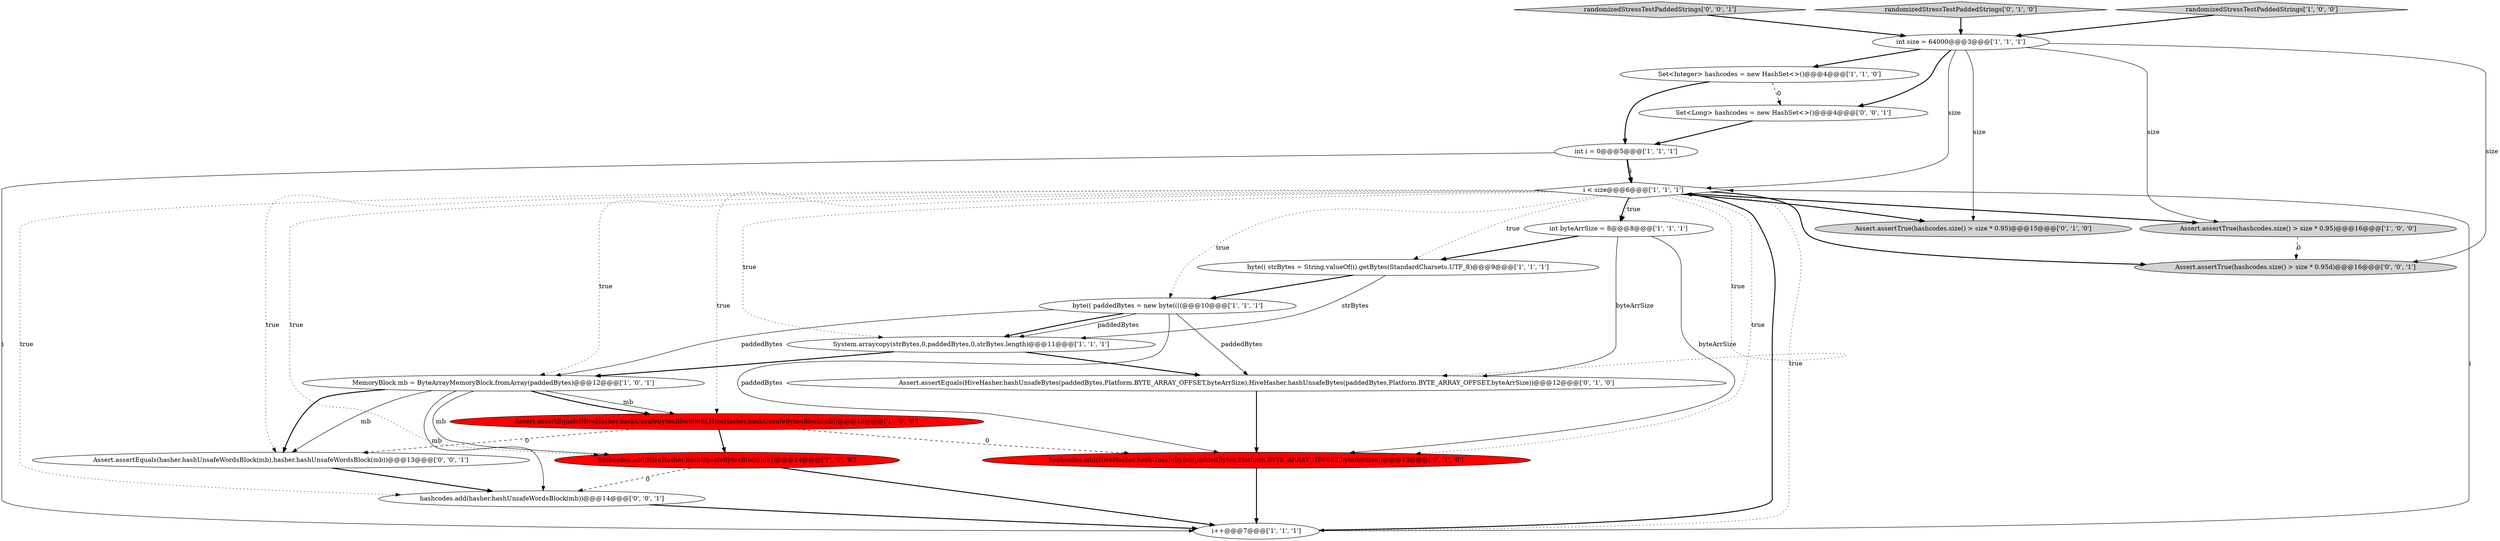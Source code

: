 digraph {
1 [style = filled, label = "int i = 0@@@5@@@['1', '1', '1']", fillcolor = white, shape = ellipse image = "AAA0AAABBB1BBB"];
9 [style = filled, label = "byte(( strBytes = String.valueOf(i).getBytes(StandardCharsets.UTF_8)@@@9@@@['1', '1', '1']", fillcolor = white, shape = ellipse image = "AAA0AAABBB1BBB"];
15 [style = filled, label = "Assert.assertTrue(hashcodes.size() > size * 0.95)@@@15@@@['0', '1', '0']", fillcolor = lightgray, shape = ellipse image = "AAA0AAABBB2BBB"];
8 [style = filled, label = "Set<Integer> hashcodes = new HashSet<>()@@@4@@@['1', '1', '0']", fillcolor = white, shape = ellipse image = "AAA0AAABBB1BBB"];
12 [style = filled, label = "System.arraycopy(strBytes,0,paddedBytes,0,strBytes.length)@@@11@@@['1', '1', '1']", fillcolor = white, shape = ellipse image = "AAA0AAABBB1BBB"];
20 [style = filled, label = "Assert.assertEquals(hasher.hashUnsafeWordsBlock(mb),hasher.hashUnsafeWordsBlock(mb))@@@13@@@['0', '0', '1']", fillcolor = white, shape = ellipse image = "AAA0AAABBB3BBB"];
6 [style = filled, label = "Assert.assertEquals(HiveHasher.hashUnsafeBytesBlock(mb),HiveHasher.hashUnsafeBytesBlock(mb))@@@13@@@['1', '0', '0']", fillcolor = red, shape = ellipse image = "AAA1AAABBB1BBB"];
17 [style = filled, label = "hashcodes.add(HiveHasher.hashUnsafeBytes(paddedBytes,Platform.BYTE_ARRAY_OFFSET,byteArrSize))@@@13@@@['0', '1', '0']", fillcolor = red, shape = ellipse image = "AAA1AAABBB2BBB"];
18 [style = filled, label = "randomizedStressTestPaddedStrings['0', '0', '1']", fillcolor = lightgray, shape = diamond image = "AAA0AAABBB3BBB"];
19 [style = filled, label = "Set<Long> hashcodes = new HashSet<>()@@@4@@@['0', '0', '1']", fillcolor = white, shape = ellipse image = "AAA0AAABBB3BBB"];
13 [style = filled, label = "i < size@@@6@@@['1', '1', '1']", fillcolor = white, shape = diamond image = "AAA0AAABBB1BBB"];
14 [style = filled, label = "randomizedStressTestPaddedStrings['0', '1', '0']", fillcolor = lightgray, shape = diamond image = "AAA0AAABBB2BBB"];
3 [style = filled, label = "i++@@@7@@@['1', '1', '1']", fillcolor = white, shape = ellipse image = "AAA0AAABBB1BBB"];
10 [style = filled, label = "int size = 64000@@@3@@@['1', '1', '1']", fillcolor = white, shape = ellipse image = "AAA0AAABBB1BBB"];
11 [style = filled, label = "MemoryBlock mb = ByteArrayMemoryBlock.fromArray(paddedBytes)@@@12@@@['1', '0', '1']", fillcolor = white, shape = ellipse image = "AAA0AAABBB1BBB"];
16 [style = filled, label = "Assert.assertEquals(HiveHasher.hashUnsafeBytes(paddedBytes,Platform.BYTE_ARRAY_OFFSET,byteArrSize),HiveHasher.hashUnsafeBytes(paddedBytes,Platform.BYTE_ARRAY_OFFSET,byteArrSize))@@@12@@@['0', '1', '0']", fillcolor = white, shape = ellipse image = "AAA0AAABBB2BBB"];
2 [style = filled, label = "hashcodes.add(HiveHasher.hashUnsafeBytesBlock(mb))@@@14@@@['1', '0', '0']", fillcolor = red, shape = ellipse image = "AAA1AAABBB1BBB"];
7 [style = filled, label = "randomizedStressTestPaddedStrings['1', '0', '0']", fillcolor = lightgray, shape = diamond image = "AAA0AAABBB1BBB"];
21 [style = filled, label = "hashcodes.add(hasher.hashUnsafeWordsBlock(mb))@@@14@@@['0', '0', '1']", fillcolor = white, shape = ellipse image = "AAA0AAABBB3BBB"];
0 [style = filled, label = "int byteArrSize = 8@@@8@@@['1', '1', '1']", fillcolor = white, shape = ellipse image = "AAA0AAABBB1BBB"];
22 [style = filled, label = "Assert.assertTrue(hashcodes.size() > size * 0.95d)@@@16@@@['0', '0', '1']", fillcolor = lightgray, shape = ellipse image = "AAA0AAABBB3BBB"];
5 [style = filled, label = "byte(( paddedBytes = new byte((((@@@10@@@['1', '1', '1']", fillcolor = white, shape = ellipse image = "AAA0AAABBB1BBB"];
4 [style = filled, label = "Assert.assertTrue(hashcodes.size() > size * 0.95)@@@16@@@['1', '0', '0']", fillcolor = lightgray, shape = ellipse image = "AAA0AAABBB1BBB"];
13->6 [style = dotted, label="true"];
11->20 [style = bold, label=""];
0->17 [style = solid, label="byteArrSize"];
13->16 [style = dotted, label="true"];
13->17 [style = dotted, label="true"];
0->9 [style = bold, label=""];
8->19 [style = dashed, label="0"];
11->2 [style = solid, label="mb"];
13->3 [style = dotted, label="true"];
13->12 [style = dotted, label="true"];
7->10 [style = bold, label=""];
11->6 [style = solid, label="mb"];
6->20 [style = dashed, label="0"];
10->19 [style = bold, label=""];
2->3 [style = bold, label=""];
11->6 [style = bold, label=""];
9->12 [style = solid, label="strBytes"];
5->11 [style = solid, label="paddedBytes"];
12->11 [style = bold, label=""];
13->20 [style = dotted, label="true"];
5->17 [style = solid, label="paddedBytes"];
14->10 [style = bold, label=""];
10->4 [style = solid, label="size"];
13->5 [style = dotted, label="true"];
6->17 [style = dashed, label="0"];
12->16 [style = bold, label=""];
4->22 [style = dashed, label="0"];
16->17 [style = bold, label=""];
21->3 [style = bold, label=""];
3->13 [style = solid, label="i"];
1->13 [style = bold, label=""];
6->2 [style = bold, label=""];
20->21 [style = bold, label=""];
10->13 [style = solid, label="size"];
13->2 [style = dotted, label="true"];
8->1 [style = bold, label=""];
19->1 [style = bold, label=""];
10->22 [style = solid, label="size"];
11->21 [style = solid, label="mb"];
10->8 [style = bold, label=""];
18->10 [style = bold, label=""];
5->12 [style = bold, label=""];
5->12 [style = solid, label="paddedBytes"];
13->0 [style = dotted, label="true"];
13->21 [style = dotted, label="true"];
2->21 [style = dashed, label="0"];
17->3 [style = bold, label=""];
3->13 [style = bold, label=""];
9->5 [style = bold, label=""];
13->11 [style = dotted, label="true"];
5->16 [style = solid, label="paddedBytes"];
11->20 [style = solid, label="mb"];
13->15 [style = bold, label=""];
13->22 [style = bold, label=""];
1->3 [style = solid, label="i"];
10->15 [style = solid, label="size"];
0->16 [style = solid, label="byteArrSize"];
1->13 [style = solid, label="i"];
13->0 [style = bold, label=""];
13->4 [style = bold, label=""];
13->9 [style = dotted, label="true"];
}
